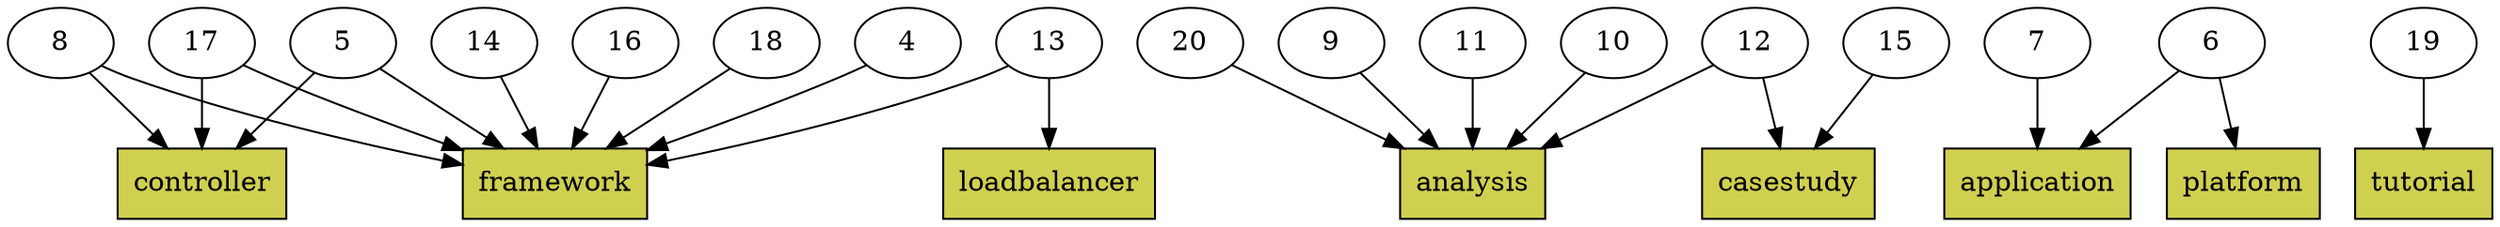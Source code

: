 digraph sldgraph {
overlap=false;
_S16085 -> _S95448;
_S16085 -> _S57226;
_S32043 -> _S95448;
_S10607 -> _S95448;
_S96475 -> _S95448;
_S96475 -> _S57226;
_S52271 -> _S77698;
_S22310 -> _S77698;
_S86437 -> _S77698;
_S86437 -> _S59500;
_S47873 -> _S95448;
_S14867 -> _S46700;
_S14867 -> _S95734;
_S95453 -> _S46700;
_S48466 -> _S20269;
_S48466 -> _S95448;
_S31454 -> _S77698;
_S98445 -> _S89728;
_S88481 -> _S95448;
_S88481 -> _S57226;
_S78323 -> _S95448;
_S60289 -> _S59500;
_S89876 -> _S77698;
_S31454 [label="11"];
_S57226 [label="controller",shape=box,style=filled,fillcolor="#d0d050"];
_S95734 [label="platform",shape=box,style=filled,fillcolor="#d0d050"];
_S86437 [label="12"];
_S32043 [label="14"];
_S46700 [label="application",shape=box,style=filled,fillcolor="#d0d050"];
_S48466 [label="13"];
_S98445 [label="19"];
_S59500 [label="casestudy",shape=box,style=filled,fillcolor="#d0d050"];
_S10607 [label="16"];
_S88481 [label="5"];
_S22310 [label="9"];
_S20269 [label="loadbalancer",shape=box,style=filled,fillcolor="#d0d050"];
_S16085 [label="8"];
_S77698 [label="analysis",shape=box,style=filled,fillcolor="#d0d050"];
_S60289 [label="15"];
_S78323 [label="4"];
_S95448 [label="framework",shape=box,style=filled,fillcolor="#d0d050"];
_S52271 [label="20"];
_S89876 [label="10"];
_S95453 [label="7"];
_S47873 [label="18"];
_S14867 [label="6"];
_S96475 [label="17"];
_S89728 [label="tutorial",shape=box,style=filled,fillcolor="#d0d050"];
}
